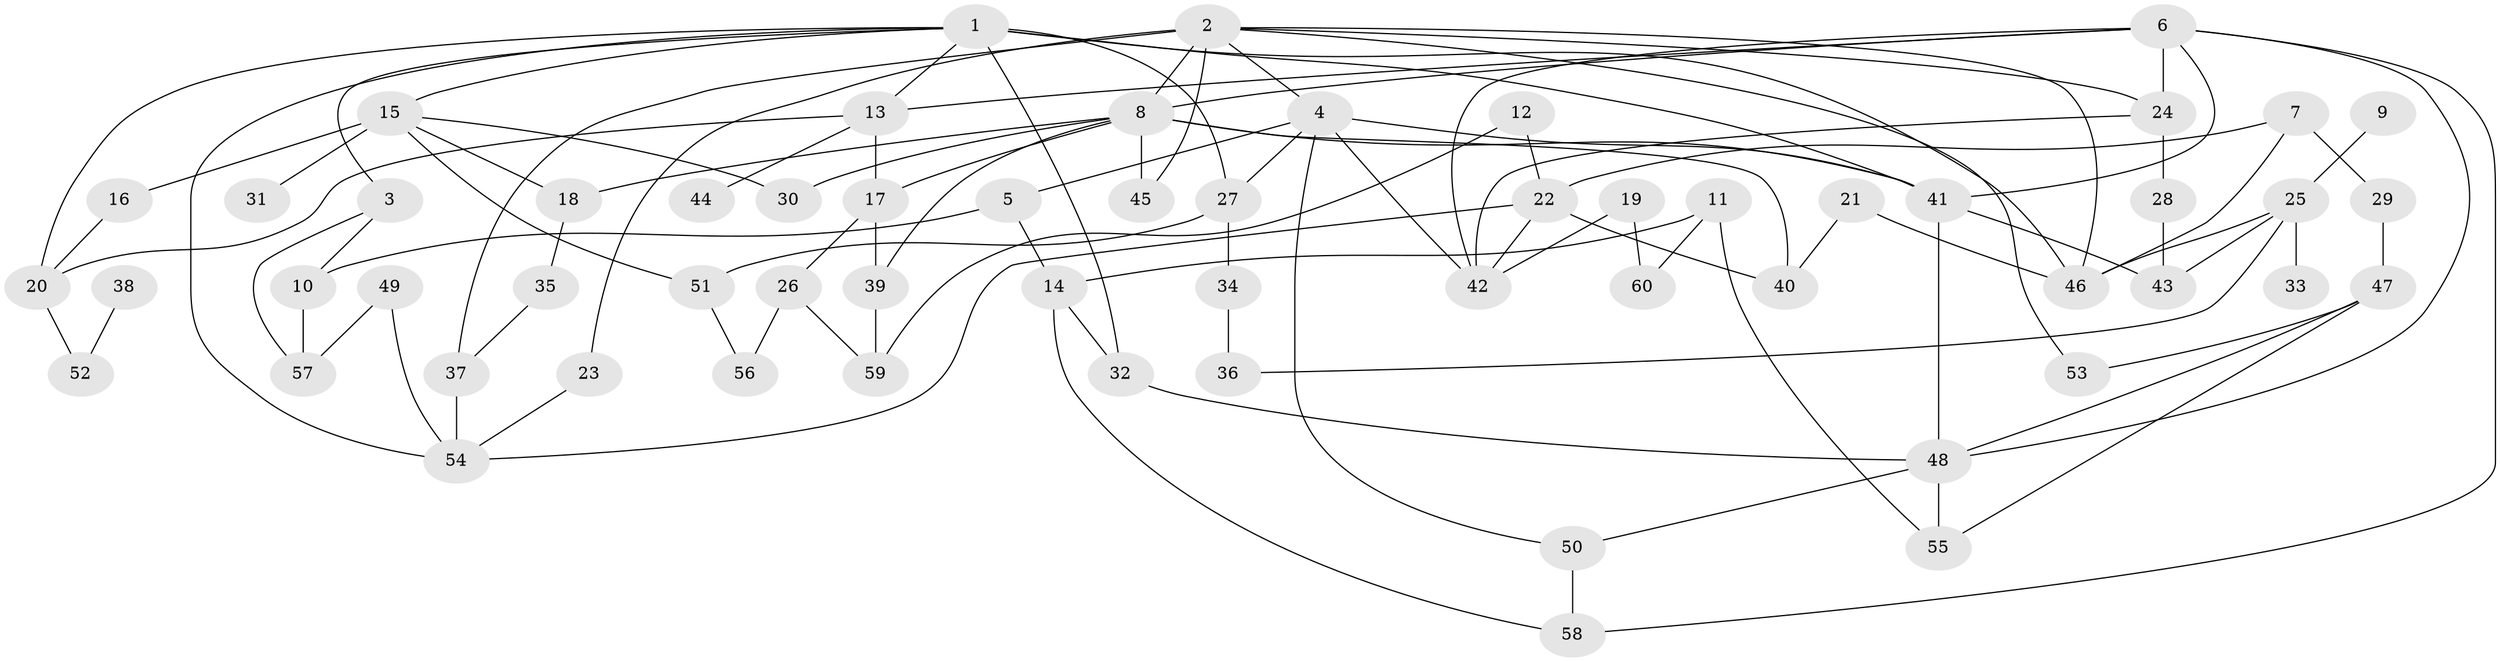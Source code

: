 // original degree distribution, {5: 0.06722689075630252, 7: 0.01680672268907563, 6: 0.025210084033613446, 3: 0.25210084033613445, 4: 0.12605042016806722, 2: 0.33613445378151263, 8: 0.008403361344537815, 1: 0.16806722689075632}
// Generated by graph-tools (version 1.1) at 2025/01/03/09/25 03:01:02]
// undirected, 60 vertices, 102 edges
graph export_dot {
graph [start="1"]
  node [color=gray90,style=filled];
  1;
  2;
  3;
  4;
  5;
  6;
  7;
  8;
  9;
  10;
  11;
  12;
  13;
  14;
  15;
  16;
  17;
  18;
  19;
  20;
  21;
  22;
  23;
  24;
  25;
  26;
  27;
  28;
  29;
  30;
  31;
  32;
  33;
  34;
  35;
  36;
  37;
  38;
  39;
  40;
  41;
  42;
  43;
  44;
  45;
  46;
  47;
  48;
  49;
  50;
  51;
  52;
  53;
  54;
  55;
  56;
  57;
  58;
  59;
  60;
  1 -- 3 [weight=1.0];
  1 -- 13 [weight=1.0];
  1 -- 15 [weight=1.0];
  1 -- 20 [weight=1.0];
  1 -- 27 [weight=1.0];
  1 -- 32 [weight=2.0];
  1 -- 41 [weight=1.0];
  1 -- 46 [weight=1.0];
  1 -- 54 [weight=1.0];
  2 -- 4 [weight=1.0];
  2 -- 8 [weight=1.0];
  2 -- 23 [weight=1.0];
  2 -- 24 [weight=1.0];
  2 -- 37 [weight=2.0];
  2 -- 45 [weight=1.0];
  2 -- 46 [weight=1.0];
  2 -- 53 [weight=1.0];
  3 -- 10 [weight=1.0];
  3 -- 57 [weight=1.0];
  4 -- 5 [weight=1.0];
  4 -- 27 [weight=1.0];
  4 -- 41 [weight=1.0];
  4 -- 42 [weight=1.0];
  4 -- 50 [weight=1.0];
  5 -- 10 [weight=1.0];
  5 -- 14 [weight=1.0];
  6 -- 8 [weight=1.0];
  6 -- 13 [weight=1.0];
  6 -- 24 [weight=1.0];
  6 -- 41 [weight=1.0];
  6 -- 42 [weight=1.0];
  6 -- 48 [weight=1.0];
  6 -- 58 [weight=1.0];
  7 -- 22 [weight=1.0];
  7 -- 29 [weight=1.0];
  7 -- 46 [weight=1.0];
  8 -- 17 [weight=1.0];
  8 -- 18 [weight=1.0];
  8 -- 30 [weight=1.0];
  8 -- 39 [weight=1.0];
  8 -- 40 [weight=1.0];
  8 -- 41 [weight=1.0];
  8 -- 45 [weight=1.0];
  9 -- 25 [weight=1.0];
  10 -- 57 [weight=1.0];
  11 -- 14 [weight=1.0];
  11 -- 55 [weight=1.0];
  11 -- 60 [weight=1.0];
  12 -- 22 [weight=1.0];
  12 -- 59 [weight=1.0];
  13 -- 17 [weight=1.0];
  13 -- 20 [weight=1.0];
  13 -- 44 [weight=1.0];
  14 -- 32 [weight=1.0];
  14 -- 58 [weight=1.0];
  15 -- 16 [weight=1.0];
  15 -- 18 [weight=1.0];
  15 -- 30 [weight=1.0];
  15 -- 31 [weight=1.0];
  15 -- 51 [weight=1.0];
  16 -- 20 [weight=1.0];
  17 -- 26 [weight=1.0];
  17 -- 39 [weight=1.0];
  18 -- 35 [weight=1.0];
  19 -- 42 [weight=1.0];
  19 -- 60 [weight=1.0];
  20 -- 52 [weight=1.0];
  21 -- 40 [weight=1.0];
  21 -- 46 [weight=1.0];
  22 -- 40 [weight=1.0];
  22 -- 42 [weight=1.0];
  22 -- 54 [weight=1.0];
  23 -- 54 [weight=1.0];
  24 -- 28 [weight=1.0];
  24 -- 42 [weight=1.0];
  25 -- 33 [weight=1.0];
  25 -- 36 [weight=1.0];
  25 -- 43 [weight=1.0];
  25 -- 46 [weight=1.0];
  26 -- 56 [weight=1.0];
  26 -- 59 [weight=1.0];
  27 -- 34 [weight=1.0];
  27 -- 51 [weight=1.0];
  28 -- 43 [weight=1.0];
  29 -- 47 [weight=1.0];
  32 -- 48 [weight=1.0];
  34 -- 36 [weight=1.0];
  35 -- 37 [weight=1.0];
  37 -- 54 [weight=1.0];
  38 -- 52 [weight=1.0];
  39 -- 59 [weight=1.0];
  41 -- 43 [weight=1.0];
  41 -- 48 [weight=1.0];
  47 -- 48 [weight=1.0];
  47 -- 53 [weight=1.0];
  47 -- 55 [weight=1.0];
  48 -- 50 [weight=1.0];
  48 -- 55 [weight=2.0];
  49 -- 54 [weight=1.0];
  49 -- 57 [weight=1.0];
  50 -- 58 [weight=1.0];
  51 -- 56 [weight=1.0];
}
